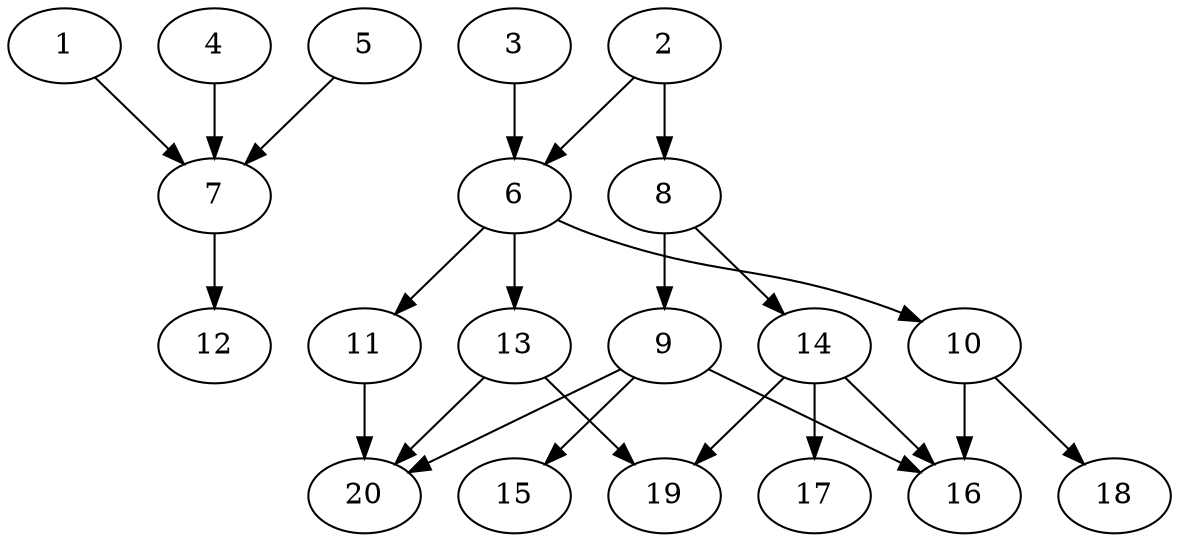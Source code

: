 // DAG automatically generated by daggen at Wed Jul 24 22:02:40 2019
// ./daggen --dot -n 20 --ccr 0.4 --fat 0.6 --regular 0.5 --density 0.5 --mindata 5242880 --maxdata 52428800 
digraph G {
  1 [size="44272640", alpha="0.11", expect_size="17709056"] 
  1 -> 7 [size ="17709056"]
  2 [size="37875200", alpha="0.17", expect_size="15150080"] 
  2 -> 6 [size ="15150080"]
  2 -> 8 [size ="15150080"]
  3 [size="15900160", alpha="0.15", expect_size="6360064"] 
  3 -> 6 [size ="6360064"]
  4 [size="91517440", alpha="0.08", expect_size="36606976"] 
  4 -> 7 [size ="36606976"]
  5 [size="54213120", alpha="0.13", expect_size="21685248"] 
  5 -> 7 [size ="21685248"]
  6 [size="44672000", alpha="0.02", expect_size="17868800"] 
  6 -> 10 [size ="17868800"]
  6 -> 11 [size ="17868800"]
  6 -> 13 [size ="17868800"]
  7 [size="40250880", alpha="0.01", expect_size="16100352"] 
  7 -> 12 [size ="16100352"]
  8 [size="57551360", alpha="0.20", expect_size="23020544"] 
  8 -> 9 [size ="23020544"]
  8 -> 14 [size ="23020544"]
  9 [size="100884480", alpha="0.17", expect_size="40353792"] 
  9 -> 15 [size ="40353792"]
  9 -> 16 [size ="40353792"]
  9 -> 20 [size ="40353792"]
  10 [size="31439360", alpha="0.10", expect_size="12575744"] 
  10 -> 16 [size ="12575744"]
  10 -> 18 [size ="12575744"]
  11 [size="97587200", alpha="0.19", expect_size="39034880"] 
  11 -> 20 [size ="39034880"]
  12 [size="42414080", alpha="0.18", expect_size="16965632"] 
  13 [size="27655680", alpha="0.08", expect_size="11062272"] 
  13 -> 19 [size ="11062272"]
  13 -> 20 [size ="11062272"]
  14 [size="114905600", alpha="0.11", expect_size="45962240"] 
  14 -> 16 [size ="45962240"]
  14 -> 17 [size ="45962240"]
  14 -> 19 [size ="45962240"]
  15 [size="46640640", alpha="0.00", expect_size="18656256"] 
  16 [size="124282880", alpha="0.07", expect_size="49713152"] 
  17 [size="20331520", alpha="0.05", expect_size="8132608"] 
  18 [size="24604160", alpha="0.14", expect_size="9841664"] 
  19 [size="22110720", alpha="0.02", expect_size="8844288"] 
  20 [size="123576320", alpha="0.12", expect_size="49430528"] 
}
